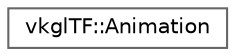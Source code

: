 digraph "Graphical Class Hierarchy"
{
 // LATEX_PDF_SIZE
  bgcolor="transparent";
  edge [fontname=Helvetica,fontsize=10,labelfontname=Helvetica,labelfontsize=10];
  node [fontname=Helvetica,fontsize=10,shape=box,height=0.2,width=0.4];
  rankdir="LR";
  Node0 [id="Node000000",label="vkglTF::Animation",height=0.2,width=0.4,color="grey40", fillcolor="white", style="filled",URL="$structvkgl_t_f_1_1_animation.html",tooltip=" "];
}
